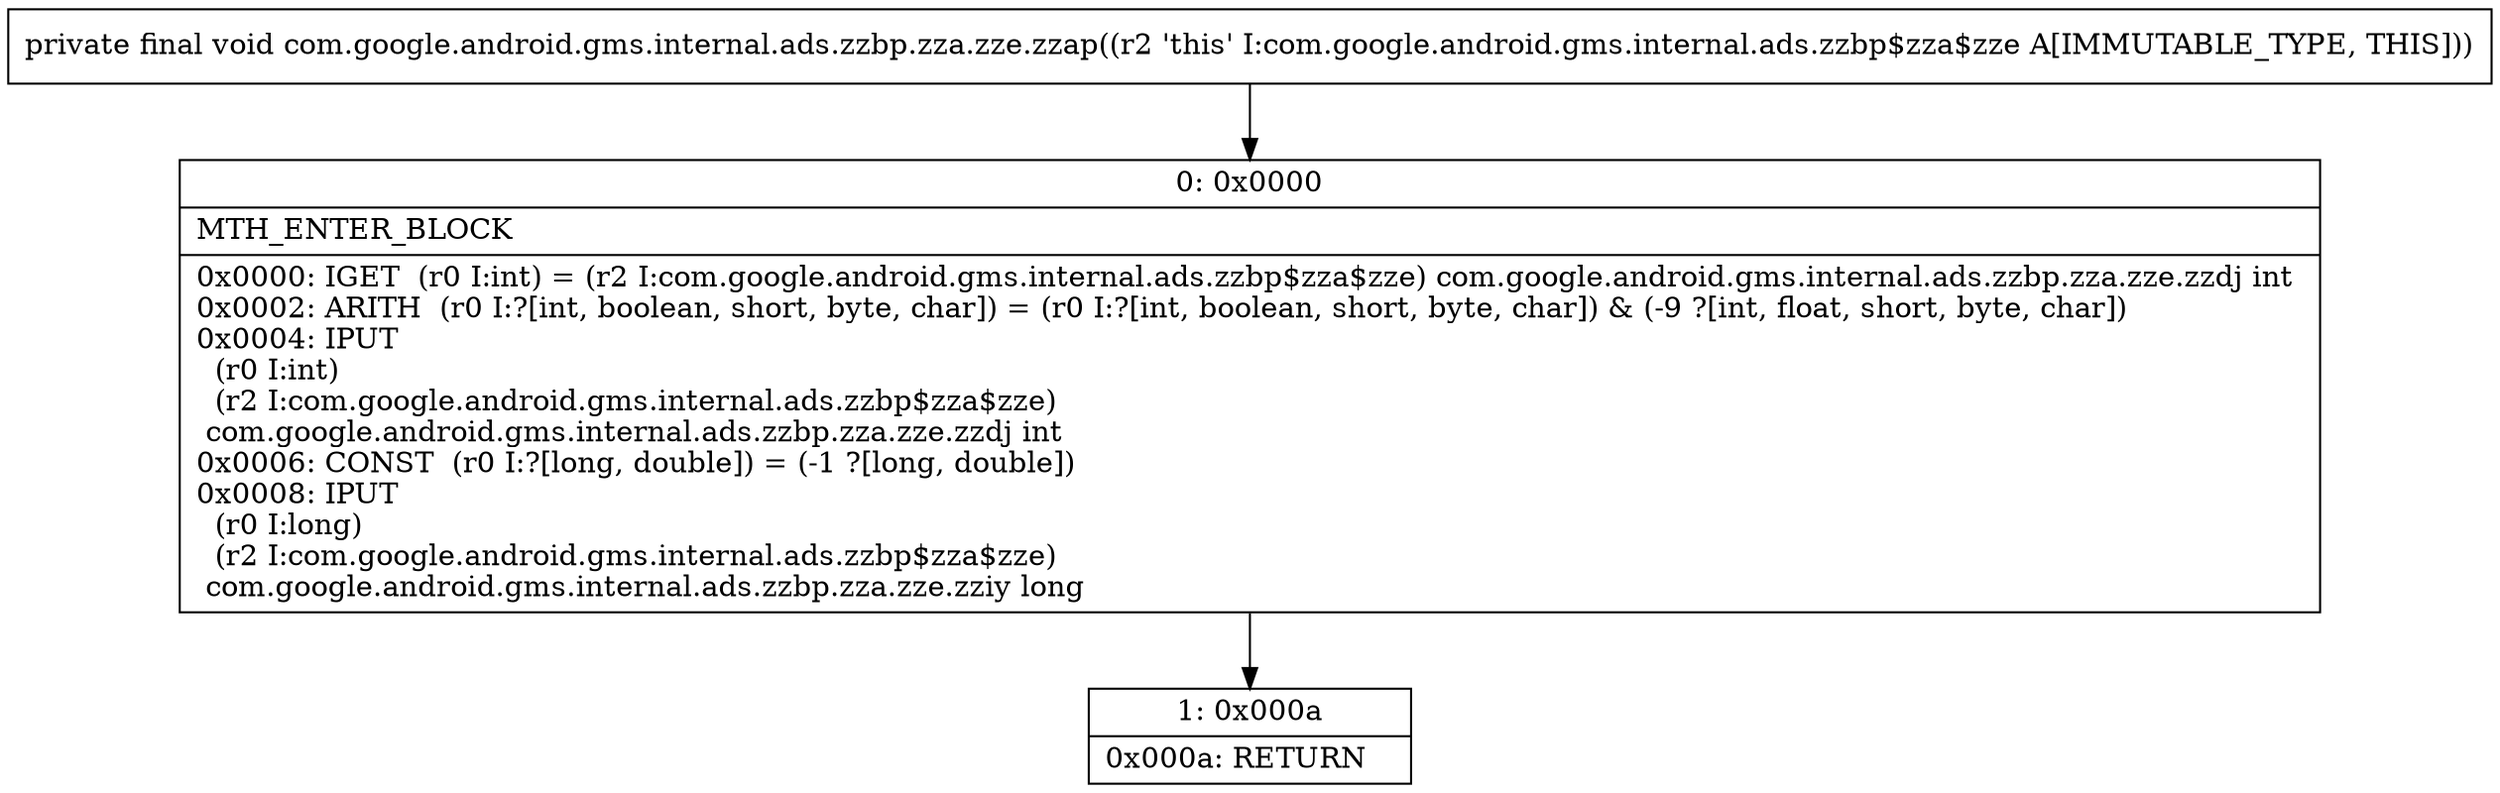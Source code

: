 digraph "CFG forcom.google.android.gms.internal.ads.zzbp.zza.zze.zzap()V" {
Node_0 [shape=record,label="{0\:\ 0x0000|MTH_ENTER_BLOCK\l|0x0000: IGET  (r0 I:int) = (r2 I:com.google.android.gms.internal.ads.zzbp$zza$zze) com.google.android.gms.internal.ads.zzbp.zza.zze.zzdj int \l0x0002: ARITH  (r0 I:?[int, boolean, short, byte, char]) = (r0 I:?[int, boolean, short, byte, char]) & (\-9 ?[int, float, short, byte, char]) \l0x0004: IPUT  \l  (r0 I:int)\l  (r2 I:com.google.android.gms.internal.ads.zzbp$zza$zze)\l com.google.android.gms.internal.ads.zzbp.zza.zze.zzdj int \l0x0006: CONST  (r0 I:?[long, double]) = (\-1 ?[long, double]) \l0x0008: IPUT  \l  (r0 I:long)\l  (r2 I:com.google.android.gms.internal.ads.zzbp$zza$zze)\l com.google.android.gms.internal.ads.zzbp.zza.zze.zziy long \l}"];
Node_1 [shape=record,label="{1\:\ 0x000a|0x000a: RETURN   \l}"];
MethodNode[shape=record,label="{private final void com.google.android.gms.internal.ads.zzbp.zza.zze.zzap((r2 'this' I:com.google.android.gms.internal.ads.zzbp$zza$zze A[IMMUTABLE_TYPE, THIS])) }"];
MethodNode -> Node_0;
Node_0 -> Node_1;
}

